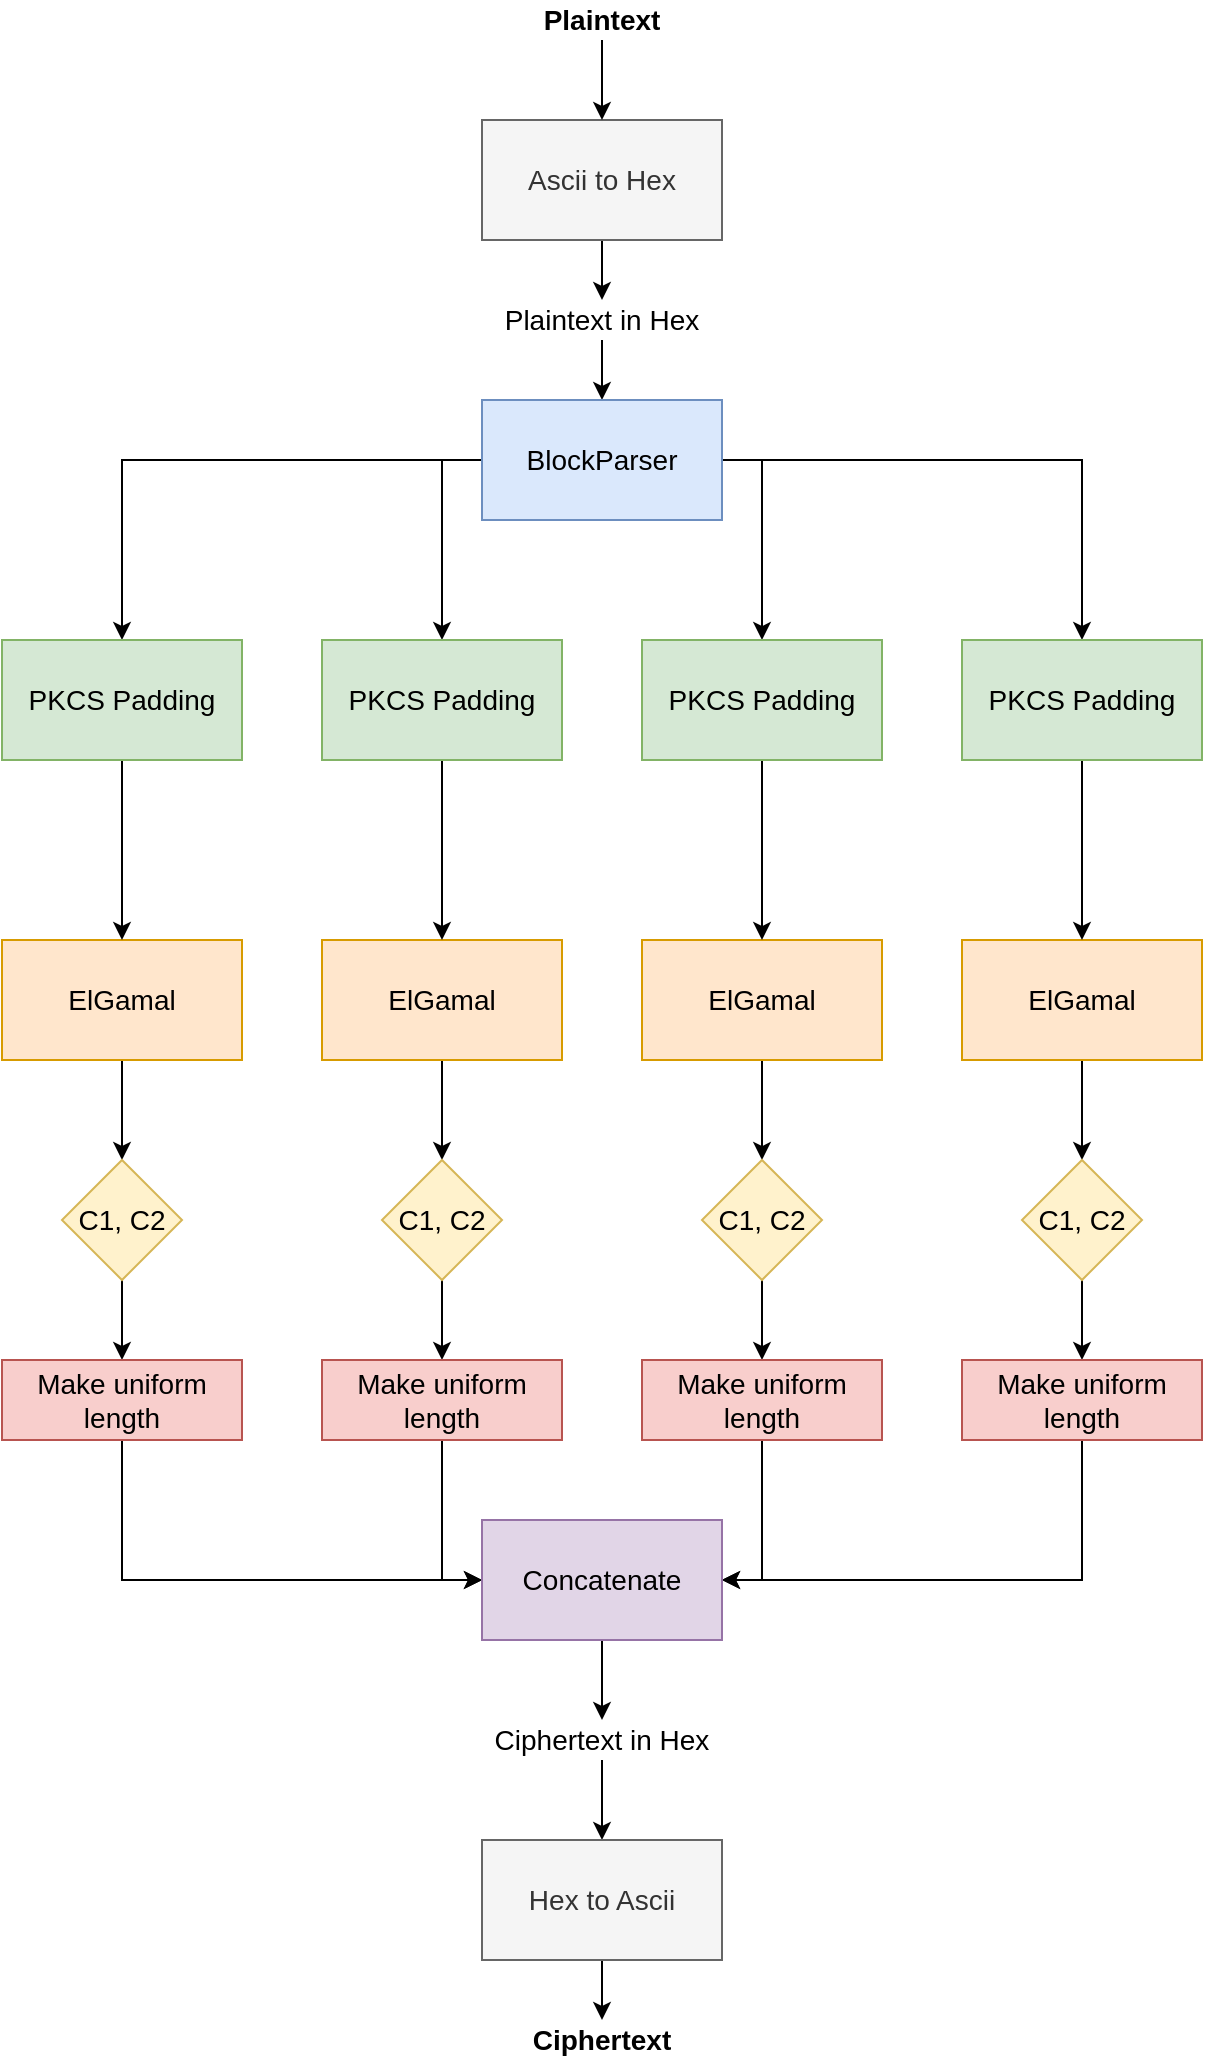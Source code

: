 <mxfile version="13.7.9" type="device"><diagram id="nUZR6I2lN1GOVukA4Pxi" name="Page-1"><mxGraphModel dx="1466" dy="1176" grid="1" gridSize="10" guides="1" tooltips="1" connect="1" arrows="1" fold="1" page="1" pageScale="1" pageWidth="850" pageHeight="1100" math="0" shadow="0"><root><mxCell id="0"/><mxCell id="1" parent="0"/><mxCell id="7YnFS8XMxzejEnEKsibd-21" style="edgeStyle=orthogonalEdgeStyle;rounded=0;orthogonalLoop=1;jettySize=auto;html=1;entryX=0.5;entryY=0;entryDx=0;entryDy=0;fontSize=14;" edge="1" parent="1" source="7YnFS8XMxzejEnEKsibd-1" target="7YnFS8XMxzejEnEKsibd-17"><mxGeometry relative="1" as="geometry"/></mxCell><mxCell id="7YnFS8XMxzejEnEKsibd-1" value="ElGamal" style="rounded=0;whiteSpace=wrap;html=1;fontSize=14;fillColor=#ffe6cc;strokeColor=#d79b00;" vertex="1" parent="1"><mxGeometry x="120" y="550" width="120" height="60" as="geometry"/></mxCell><mxCell id="7YnFS8XMxzejEnEKsibd-22" style="edgeStyle=orthogonalEdgeStyle;rounded=0;orthogonalLoop=1;jettySize=auto;html=1;entryX=0.5;entryY=0;entryDx=0;entryDy=0;fontSize=14;" edge="1" parent="1" source="7YnFS8XMxzejEnEKsibd-2" target="7YnFS8XMxzejEnEKsibd-18"><mxGeometry relative="1" as="geometry"/></mxCell><mxCell id="7YnFS8XMxzejEnEKsibd-2" value="ElGamal" style="rounded=0;whiteSpace=wrap;html=1;fontSize=14;fillColor=#ffe6cc;strokeColor=#d79b00;" vertex="1" parent="1"><mxGeometry x="280" y="550" width="120" height="60" as="geometry"/></mxCell><mxCell id="7YnFS8XMxzejEnEKsibd-23" style="edgeStyle=orthogonalEdgeStyle;rounded=0;orthogonalLoop=1;jettySize=auto;html=1;entryX=0.5;entryY=0;entryDx=0;entryDy=0;fontSize=14;" edge="1" parent="1" source="7YnFS8XMxzejEnEKsibd-3" target="7YnFS8XMxzejEnEKsibd-19"><mxGeometry relative="1" as="geometry"/></mxCell><mxCell id="7YnFS8XMxzejEnEKsibd-3" value="ElGamal" style="rounded=0;whiteSpace=wrap;html=1;fontSize=14;fillColor=#ffe6cc;strokeColor=#d79b00;" vertex="1" parent="1"><mxGeometry x="440" y="550" width="120" height="60" as="geometry"/></mxCell><mxCell id="7YnFS8XMxzejEnEKsibd-24" style="edgeStyle=orthogonalEdgeStyle;rounded=0;orthogonalLoop=1;jettySize=auto;html=1;entryX=0.5;entryY=0;entryDx=0;entryDy=0;fontSize=14;" edge="1" parent="1" source="7YnFS8XMxzejEnEKsibd-4" target="7YnFS8XMxzejEnEKsibd-20"><mxGeometry relative="1" as="geometry"/></mxCell><mxCell id="7YnFS8XMxzejEnEKsibd-4" value="ElGamal" style="rounded=0;whiteSpace=wrap;html=1;fontSize=14;fillColor=#ffe6cc;strokeColor=#d79b00;" vertex="1" parent="1"><mxGeometry x="600" y="550" width="120" height="60" as="geometry"/></mxCell><mxCell id="7YnFS8XMxzejEnEKsibd-48" style="edgeStyle=orthogonalEdgeStyle;rounded=0;orthogonalLoop=1;jettySize=auto;html=1;entryX=0.5;entryY=0;entryDx=0;entryDy=0;fontSize=14;" edge="1" parent="1" source="7YnFS8XMxzejEnEKsibd-7" target="7YnFS8XMxzejEnEKsibd-9"><mxGeometry relative="1" as="geometry"/></mxCell><mxCell id="7YnFS8XMxzejEnEKsibd-7" value="Ascii to Hex" style="rounded=0;whiteSpace=wrap;html=1;fontSize=14;fillColor=#f5f5f5;strokeColor=#666666;fontColor=#333333;" vertex="1" parent="1"><mxGeometry x="360" y="140" width="120" height="60" as="geometry"/></mxCell><mxCell id="7YnFS8XMxzejEnEKsibd-47" style="edgeStyle=orthogonalEdgeStyle;rounded=0;orthogonalLoop=1;jettySize=auto;html=1;entryX=0.5;entryY=0;entryDx=0;entryDy=0;fontSize=14;" edge="1" parent="1" source="7YnFS8XMxzejEnEKsibd-8" target="7YnFS8XMxzejEnEKsibd-7"><mxGeometry relative="1" as="geometry"/></mxCell><mxCell id="7YnFS8XMxzejEnEKsibd-8" value="Plaintext" style="text;html=1;strokeColor=none;fillColor=none;align=center;verticalAlign=middle;whiteSpace=wrap;rounded=0;fontSize=14;fontStyle=1" vertex="1" parent="1"><mxGeometry x="400" y="80" width="40" height="20" as="geometry"/></mxCell><mxCell id="7YnFS8XMxzejEnEKsibd-49" style="edgeStyle=orthogonalEdgeStyle;rounded=0;orthogonalLoop=1;jettySize=auto;html=1;fontSize=14;" edge="1" parent="1" source="7YnFS8XMxzejEnEKsibd-9" target="7YnFS8XMxzejEnEKsibd-10"><mxGeometry relative="1" as="geometry"/></mxCell><mxCell id="7YnFS8XMxzejEnEKsibd-9" value="Plaintext in Hex" style="text;html=1;strokeColor=none;fillColor=none;align=center;verticalAlign=middle;whiteSpace=wrap;rounded=0;fontSize=14;" vertex="1" parent="1"><mxGeometry x="360" y="230" width="120" height="20" as="geometry"/></mxCell><mxCell id="7YnFS8XMxzejEnEKsibd-58" style="edgeStyle=orthogonalEdgeStyle;rounded=0;orthogonalLoop=1;jettySize=auto;html=1;entryX=0.5;entryY=0;entryDx=0;entryDy=0;fontSize=14;" edge="1" parent="1" source="7YnFS8XMxzejEnEKsibd-10" target="7YnFS8XMxzejEnEKsibd-54"><mxGeometry relative="1" as="geometry"/></mxCell><mxCell id="7YnFS8XMxzejEnEKsibd-59" style="edgeStyle=orthogonalEdgeStyle;rounded=0;orthogonalLoop=1;jettySize=auto;html=1;entryX=0.5;entryY=0;entryDx=0;entryDy=0;fontSize=14;" edge="1" parent="1" source="7YnFS8XMxzejEnEKsibd-10" target="7YnFS8XMxzejEnEKsibd-55"><mxGeometry relative="1" as="geometry"><Array as="points"><mxPoint x="340" y="310"/></Array></mxGeometry></mxCell><mxCell id="7YnFS8XMxzejEnEKsibd-60" style="edgeStyle=orthogonalEdgeStyle;rounded=0;orthogonalLoop=1;jettySize=auto;html=1;entryX=0.5;entryY=0;entryDx=0;entryDy=0;fontSize=14;" edge="1" parent="1" source="7YnFS8XMxzejEnEKsibd-10" target="7YnFS8XMxzejEnEKsibd-56"><mxGeometry relative="1" as="geometry"><Array as="points"><mxPoint x="500" y="310"/></Array></mxGeometry></mxCell><mxCell id="7YnFS8XMxzejEnEKsibd-61" style="edgeStyle=orthogonalEdgeStyle;rounded=0;orthogonalLoop=1;jettySize=auto;html=1;entryX=0.5;entryY=0;entryDx=0;entryDy=0;fontSize=14;" edge="1" parent="1" source="7YnFS8XMxzejEnEKsibd-10" target="7YnFS8XMxzejEnEKsibd-57"><mxGeometry relative="1" as="geometry"/></mxCell><mxCell id="7YnFS8XMxzejEnEKsibd-10" value="BlockParser" style="rounded=0;whiteSpace=wrap;html=1;fontSize=14;fillColor=#dae8fc;strokeColor=#6c8ebf;" vertex="1" parent="1"><mxGeometry x="360" y="280" width="120" height="60" as="geometry"/></mxCell><mxCell id="7YnFS8XMxzejEnEKsibd-33" style="edgeStyle=orthogonalEdgeStyle;rounded=0;orthogonalLoop=1;jettySize=auto;html=1;entryX=0.5;entryY=0;entryDx=0;entryDy=0;fontSize=14;" edge="1" parent="1" source="7YnFS8XMxzejEnEKsibd-17" target="7YnFS8XMxzejEnEKsibd-30"><mxGeometry relative="1" as="geometry"/></mxCell><mxCell id="7YnFS8XMxzejEnEKsibd-17" value="C1, C2" style="rhombus;whiteSpace=wrap;html=1;fontSize=14;fillColor=#fff2cc;strokeColor=#d6b656;" vertex="1" parent="1"><mxGeometry x="150" y="660" width="60" height="60" as="geometry"/></mxCell><mxCell id="7YnFS8XMxzejEnEKsibd-32" style="edgeStyle=orthogonalEdgeStyle;rounded=0;orthogonalLoop=1;jettySize=auto;html=1;entryX=0.5;entryY=0;entryDx=0;entryDy=0;fontSize=14;" edge="1" parent="1" source="7YnFS8XMxzejEnEKsibd-18" target="7YnFS8XMxzejEnEKsibd-31"><mxGeometry relative="1" as="geometry"/></mxCell><mxCell id="7YnFS8XMxzejEnEKsibd-18" value="C1, C2" style="rhombus;whiteSpace=wrap;html=1;fontSize=14;fillColor=#fff2cc;strokeColor=#d6b656;" vertex="1" parent="1"><mxGeometry x="310" y="660" width="60" height="60" as="geometry"/></mxCell><mxCell id="7YnFS8XMxzejEnEKsibd-35" style="edgeStyle=orthogonalEdgeStyle;rounded=0;orthogonalLoop=1;jettySize=auto;html=1;entryX=0.5;entryY=0;entryDx=0;entryDy=0;fontSize=14;" edge="1" parent="1" source="7YnFS8XMxzejEnEKsibd-19" target="7YnFS8XMxzejEnEKsibd-34"><mxGeometry relative="1" as="geometry"/></mxCell><mxCell id="7YnFS8XMxzejEnEKsibd-19" value="C1, C2" style="rhombus;whiteSpace=wrap;html=1;fontSize=14;fillColor=#fff2cc;strokeColor=#d6b656;" vertex="1" parent="1"><mxGeometry x="470" y="660" width="60" height="60" as="geometry"/></mxCell><mxCell id="7YnFS8XMxzejEnEKsibd-37" style="edgeStyle=orthogonalEdgeStyle;rounded=0;orthogonalLoop=1;jettySize=auto;html=1;entryX=0.5;entryY=0;entryDx=0;entryDy=0;fontSize=14;" edge="1" parent="1" source="7YnFS8XMxzejEnEKsibd-20" target="7YnFS8XMxzejEnEKsibd-36"><mxGeometry relative="1" as="geometry"/></mxCell><mxCell id="7YnFS8XMxzejEnEKsibd-20" value="C1, C2" style="rhombus;whiteSpace=wrap;html=1;fontSize=14;fillColor=#fff2cc;strokeColor=#d6b656;" vertex="1" parent="1"><mxGeometry x="630" y="660" width="60" height="60" as="geometry"/></mxCell><mxCell id="7YnFS8XMxzejEnEKsibd-39" style="edgeStyle=orthogonalEdgeStyle;rounded=0;orthogonalLoop=1;jettySize=auto;html=1;entryX=0;entryY=0.5;entryDx=0;entryDy=0;fontSize=14;" edge="1" parent="1" source="7YnFS8XMxzejEnEKsibd-30" target="7YnFS8XMxzejEnEKsibd-38"><mxGeometry relative="1" as="geometry"><Array as="points"><mxPoint x="180" y="870"/></Array></mxGeometry></mxCell><mxCell id="7YnFS8XMxzejEnEKsibd-30" value="Make uniform length" style="rounded=0;whiteSpace=wrap;html=1;fontSize=14;fillColor=#f8cecc;strokeColor=#b85450;" vertex="1" parent="1"><mxGeometry x="120" y="760" width="120" height="40" as="geometry"/></mxCell><mxCell id="7YnFS8XMxzejEnEKsibd-40" style="edgeStyle=orthogonalEdgeStyle;rounded=0;orthogonalLoop=1;jettySize=auto;html=1;entryX=0;entryY=0.5;entryDx=0;entryDy=0;fontSize=14;" edge="1" parent="1" source="7YnFS8XMxzejEnEKsibd-31" target="7YnFS8XMxzejEnEKsibd-38"><mxGeometry relative="1" as="geometry"/></mxCell><mxCell id="7YnFS8XMxzejEnEKsibd-31" value="Make uniform length" style="rounded=0;whiteSpace=wrap;html=1;fontSize=14;fillColor=#f8cecc;strokeColor=#b85450;" vertex="1" parent="1"><mxGeometry x="280" y="760" width="120" height="40" as="geometry"/></mxCell><mxCell id="7YnFS8XMxzejEnEKsibd-41" style="edgeStyle=orthogonalEdgeStyle;rounded=0;orthogonalLoop=1;jettySize=auto;html=1;entryX=1;entryY=0.5;entryDx=0;entryDy=0;fontSize=14;" edge="1" parent="1" source="7YnFS8XMxzejEnEKsibd-34" target="7YnFS8XMxzejEnEKsibd-38"><mxGeometry relative="1" as="geometry"/></mxCell><mxCell id="7YnFS8XMxzejEnEKsibd-34" value="Make uniform length" style="rounded=0;whiteSpace=wrap;html=1;fontSize=14;fillColor=#f8cecc;strokeColor=#b85450;" vertex="1" parent="1"><mxGeometry x="440" y="760" width="120" height="40" as="geometry"/></mxCell><mxCell id="7YnFS8XMxzejEnEKsibd-42" style="edgeStyle=orthogonalEdgeStyle;rounded=0;orthogonalLoop=1;jettySize=auto;html=1;entryX=1;entryY=0.5;entryDx=0;entryDy=0;fontSize=14;" edge="1" parent="1" source="7YnFS8XMxzejEnEKsibd-36" target="7YnFS8XMxzejEnEKsibd-38"><mxGeometry relative="1" as="geometry"><Array as="points"><mxPoint x="660" y="870"/></Array></mxGeometry></mxCell><mxCell id="7YnFS8XMxzejEnEKsibd-36" value="Make uniform length" style="rounded=0;whiteSpace=wrap;html=1;fontSize=14;fillColor=#f8cecc;strokeColor=#b85450;" vertex="1" parent="1"><mxGeometry x="600" y="760" width="120" height="40" as="geometry"/></mxCell><mxCell id="7YnFS8XMxzejEnEKsibd-46" style="edgeStyle=orthogonalEdgeStyle;rounded=0;orthogonalLoop=1;jettySize=auto;html=1;fontSize=14;" edge="1" parent="1" source="7YnFS8XMxzejEnEKsibd-38" target="7YnFS8XMxzejEnEKsibd-45"><mxGeometry relative="1" as="geometry"/></mxCell><mxCell id="7YnFS8XMxzejEnEKsibd-38" value="Concatenate" style="rounded=0;whiteSpace=wrap;html=1;fontSize=14;fillColor=#e1d5e7;strokeColor=#9673a6;" vertex="1" parent="1"><mxGeometry x="360" y="840" width="120" height="60" as="geometry"/></mxCell><mxCell id="7YnFS8XMxzejEnEKsibd-53" style="edgeStyle=orthogonalEdgeStyle;rounded=0;orthogonalLoop=1;jettySize=auto;html=1;entryX=0.5;entryY=0;entryDx=0;entryDy=0;fontSize=14;" edge="1" parent="1" source="7YnFS8XMxzejEnEKsibd-45" target="7YnFS8XMxzejEnEKsibd-51"><mxGeometry relative="1" as="geometry"/></mxCell><mxCell id="7YnFS8XMxzejEnEKsibd-45" value="Ciphertext in Hex" style="text;html=1;strokeColor=none;fillColor=none;align=center;verticalAlign=middle;whiteSpace=wrap;rounded=0;fontSize=14;" vertex="1" parent="1"><mxGeometry x="360" y="940" width="120" height="20" as="geometry"/></mxCell><mxCell id="7YnFS8XMxzejEnEKsibd-50" style="edgeStyle=orthogonalEdgeStyle;rounded=0;orthogonalLoop=1;jettySize=auto;html=1;entryX=0.5;entryY=0;entryDx=0;entryDy=0;fontSize=14;" edge="1" parent="1" source="7YnFS8XMxzejEnEKsibd-51" target="7YnFS8XMxzejEnEKsibd-52"><mxGeometry relative="1" as="geometry"/></mxCell><mxCell id="7YnFS8XMxzejEnEKsibd-51" value="Hex to Ascii" style="rounded=0;whiteSpace=wrap;html=1;fontSize=14;fillColor=#f5f5f5;strokeColor=#666666;fontColor=#333333;" vertex="1" parent="1"><mxGeometry x="360" y="1000" width="120" height="60" as="geometry"/></mxCell><mxCell id="7YnFS8XMxzejEnEKsibd-52" value="Ciphertext" style="text;html=1;strokeColor=none;fillColor=none;align=center;verticalAlign=middle;whiteSpace=wrap;rounded=0;fontSize=14;fontStyle=1" vertex="1" parent="1"><mxGeometry x="360" y="1090" width="120" height="20" as="geometry"/></mxCell><mxCell id="7YnFS8XMxzejEnEKsibd-65" style="edgeStyle=orthogonalEdgeStyle;rounded=0;orthogonalLoop=1;jettySize=auto;html=1;entryX=0.5;entryY=0;entryDx=0;entryDy=0;fontSize=14;" edge="1" parent="1" source="7YnFS8XMxzejEnEKsibd-54" target="7YnFS8XMxzejEnEKsibd-1"><mxGeometry relative="1" as="geometry"/></mxCell><mxCell id="7YnFS8XMxzejEnEKsibd-54" value="PKCS Padding" style="rounded=0;whiteSpace=wrap;html=1;fontSize=14;fillColor=#d5e8d4;strokeColor=#82b366;" vertex="1" parent="1"><mxGeometry x="120" y="400" width="120" height="60" as="geometry"/></mxCell><mxCell id="7YnFS8XMxzejEnEKsibd-64" style="edgeStyle=orthogonalEdgeStyle;rounded=0;orthogonalLoop=1;jettySize=auto;html=1;entryX=0.5;entryY=0;entryDx=0;entryDy=0;fontSize=14;" edge="1" parent="1" source="7YnFS8XMxzejEnEKsibd-55" target="7YnFS8XMxzejEnEKsibd-2"><mxGeometry relative="1" as="geometry"/></mxCell><mxCell id="7YnFS8XMxzejEnEKsibd-55" value="PKCS Padding" style="rounded=0;whiteSpace=wrap;html=1;fontSize=14;fillColor=#d5e8d4;strokeColor=#82b366;" vertex="1" parent="1"><mxGeometry x="280" y="400" width="120" height="60" as="geometry"/></mxCell><mxCell id="7YnFS8XMxzejEnEKsibd-63" style="edgeStyle=orthogonalEdgeStyle;rounded=0;orthogonalLoop=1;jettySize=auto;html=1;entryX=0.5;entryY=0;entryDx=0;entryDy=0;fontSize=14;" edge="1" parent="1" source="7YnFS8XMxzejEnEKsibd-56" target="7YnFS8XMxzejEnEKsibd-3"><mxGeometry relative="1" as="geometry"/></mxCell><mxCell id="7YnFS8XMxzejEnEKsibd-56" value="PKCS Padding" style="rounded=0;whiteSpace=wrap;html=1;fontSize=14;fillColor=#d5e8d4;strokeColor=#82b366;" vertex="1" parent="1"><mxGeometry x="440" y="400" width="120" height="60" as="geometry"/></mxCell><mxCell id="7YnFS8XMxzejEnEKsibd-62" style="edgeStyle=orthogonalEdgeStyle;rounded=0;orthogonalLoop=1;jettySize=auto;html=1;entryX=0.5;entryY=0;entryDx=0;entryDy=0;fontSize=14;" edge="1" parent="1" source="7YnFS8XMxzejEnEKsibd-57" target="7YnFS8XMxzejEnEKsibd-4"><mxGeometry relative="1" as="geometry"/></mxCell><mxCell id="7YnFS8XMxzejEnEKsibd-57" value="PKCS Padding" style="rounded=0;whiteSpace=wrap;html=1;fontSize=14;fillColor=#d5e8d4;strokeColor=#82b366;" vertex="1" parent="1"><mxGeometry x="600" y="400" width="120" height="60" as="geometry"/></mxCell></root></mxGraphModel></diagram></mxfile>
